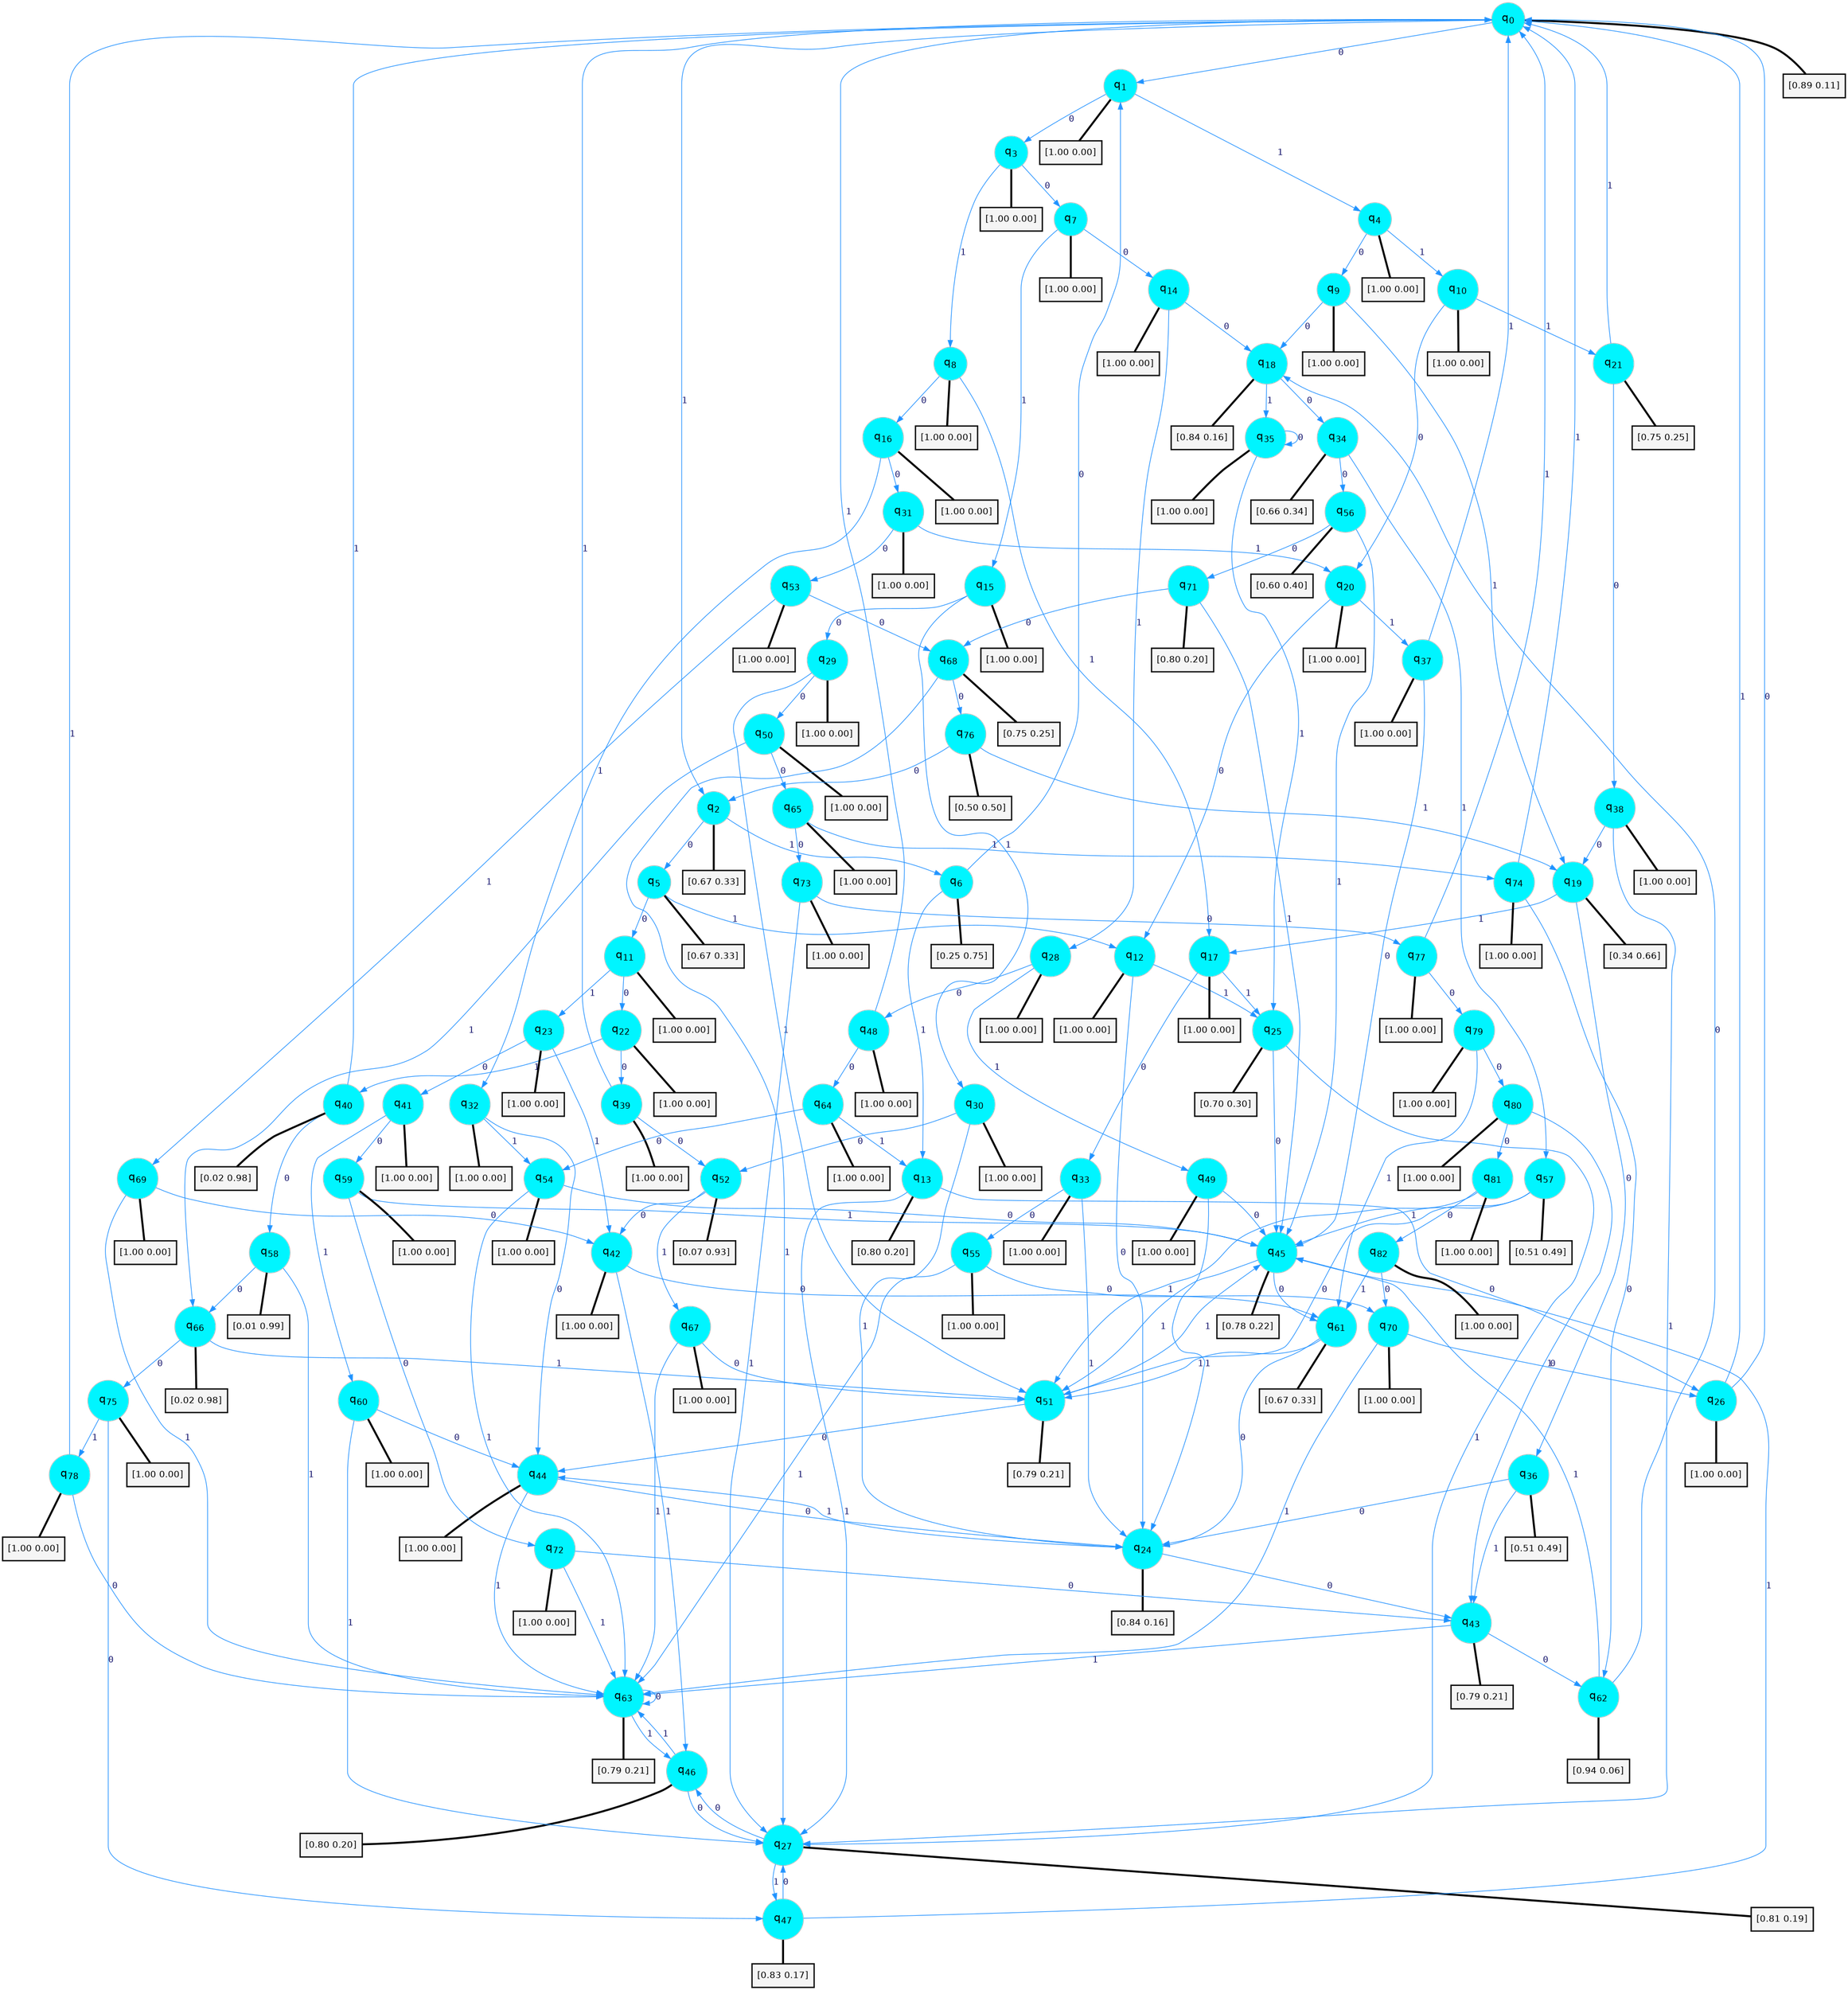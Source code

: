 digraph G {
graph [
bgcolor=transparent, dpi=300, rankdir=TD, size="40,25"];
node [
color=gray, fillcolor=turquoise1, fontcolor=black, fontname=Helvetica, fontsize=16, fontweight=bold, shape=circle, style=filled];
edge [
arrowsize=1, color=dodgerblue1, fontcolor=midnightblue, fontname=courier, fontweight=bold, penwidth=1, style=solid, weight=20];
0[label=<q<SUB>0</SUB>>];
1[label=<q<SUB>1</SUB>>];
2[label=<q<SUB>2</SUB>>];
3[label=<q<SUB>3</SUB>>];
4[label=<q<SUB>4</SUB>>];
5[label=<q<SUB>5</SUB>>];
6[label=<q<SUB>6</SUB>>];
7[label=<q<SUB>7</SUB>>];
8[label=<q<SUB>8</SUB>>];
9[label=<q<SUB>9</SUB>>];
10[label=<q<SUB>10</SUB>>];
11[label=<q<SUB>11</SUB>>];
12[label=<q<SUB>12</SUB>>];
13[label=<q<SUB>13</SUB>>];
14[label=<q<SUB>14</SUB>>];
15[label=<q<SUB>15</SUB>>];
16[label=<q<SUB>16</SUB>>];
17[label=<q<SUB>17</SUB>>];
18[label=<q<SUB>18</SUB>>];
19[label=<q<SUB>19</SUB>>];
20[label=<q<SUB>20</SUB>>];
21[label=<q<SUB>21</SUB>>];
22[label=<q<SUB>22</SUB>>];
23[label=<q<SUB>23</SUB>>];
24[label=<q<SUB>24</SUB>>];
25[label=<q<SUB>25</SUB>>];
26[label=<q<SUB>26</SUB>>];
27[label=<q<SUB>27</SUB>>];
28[label=<q<SUB>28</SUB>>];
29[label=<q<SUB>29</SUB>>];
30[label=<q<SUB>30</SUB>>];
31[label=<q<SUB>31</SUB>>];
32[label=<q<SUB>32</SUB>>];
33[label=<q<SUB>33</SUB>>];
34[label=<q<SUB>34</SUB>>];
35[label=<q<SUB>35</SUB>>];
36[label=<q<SUB>36</SUB>>];
37[label=<q<SUB>37</SUB>>];
38[label=<q<SUB>38</SUB>>];
39[label=<q<SUB>39</SUB>>];
40[label=<q<SUB>40</SUB>>];
41[label=<q<SUB>41</SUB>>];
42[label=<q<SUB>42</SUB>>];
43[label=<q<SUB>43</SUB>>];
44[label=<q<SUB>44</SUB>>];
45[label=<q<SUB>45</SUB>>];
46[label=<q<SUB>46</SUB>>];
47[label=<q<SUB>47</SUB>>];
48[label=<q<SUB>48</SUB>>];
49[label=<q<SUB>49</SUB>>];
50[label=<q<SUB>50</SUB>>];
51[label=<q<SUB>51</SUB>>];
52[label=<q<SUB>52</SUB>>];
53[label=<q<SUB>53</SUB>>];
54[label=<q<SUB>54</SUB>>];
55[label=<q<SUB>55</SUB>>];
56[label=<q<SUB>56</SUB>>];
57[label=<q<SUB>57</SUB>>];
58[label=<q<SUB>58</SUB>>];
59[label=<q<SUB>59</SUB>>];
60[label=<q<SUB>60</SUB>>];
61[label=<q<SUB>61</SUB>>];
62[label=<q<SUB>62</SUB>>];
63[label=<q<SUB>63</SUB>>];
64[label=<q<SUB>64</SUB>>];
65[label=<q<SUB>65</SUB>>];
66[label=<q<SUB>66</SUB>>];
67[label=<q<SUB>67</SUB>>];
68[label=<q<SUB>68</SUB>>];
69[label=<q<SUB>69</SUB>>];
70[label=<q<SUB>70</SUB>>];
71[label=<q<SUB>71</SUB>>];
72[label=<q<SUB>72</SUB>>];
73[label=<q<SUB>73</SUB>>];
74[label=<q<SUB>74</SUB>>];
75[label=<q<SUB>75</SUB>>];
76[label=<q<SUB>76</SUB>>];
77[label=<q<SUB>77</SUB>>];
78[label=<q<SUB>78</SUB>>];
79[label=<q<SUB>79</SUB>>];
80[label=<q<SUB>80</SUB>>];
81[label=<q<SUB>81</SUB>>];
82[label=<q<SUB>82</SUB>>];
83[label="[0.89 0.11]", shape=box,fontcolor=black, fontname=Helvetica, fontsize=14, penwidth=2, fillcolor=whitesmoke,color=black];
84[label="[1.00 0.00]", shape=box,fontcolor=black, fontname=Helvetica, fontsize=14, penwidth=2, fillcolor=whitesmoke,color=black];
85[label="[0.67 0.33]", shape=box,fontcolor=black, fontname=Helvetica, fontsize=14, penwidth=2, fillcolor=whitesmoke,color=black];
86[label="[1.00 0.00]", shape=box,fontcolor=black, fontname=Helvetica, fontsize=14, penwidth=2, fillcolor=whitesmoke,color=black];
87[label="[1.00 0.00]", shape=box,fontcolor=black, fontname=Helvetica, fontsize=14, penwidth=2, fillcolor=whitesmoke,color=black];
88[label="[0.67 0.33]", shape=box,fontcolor=black, fontname=Helvetica, fontsize=14, penwidth=2, fillcolor=whitesmoke,color=black];
89[label="[0.25 0.75]", shape=box,fontcolor=black, fontname=Helvetica, fontsize=14, penwidth=2, fillcolor=whitesmoke,color=black];
90[label="[1.00 0.00]", shape=box,fontcolor=black, fontname=Helvetica, fontsize=14, penwidth=2, fillcolor=whitesmoke,color=black];
91[label="[1.00 0.00]", shape=box,fontcolor=black, fontname=Helvetica, fontsize=14, penwidth=2, fillcolor=whitesmoke,color=black];
92[label="[1.00 0.00]", shape=box,fontcolor=black, fontname=Helvetica, fontsize=14, penwidth=2, fillcolor=whitesmoke,color=black];
93[label="[1.00 0.00]", shape=box,fontcolor=black, fontname=Helvetica, fontsize=14, penwidth=2, fillcolor=whitesmoke,color=black];
94[label="[1.00 0.00]", shape=box,fontcolor=black, fontname=Helvetica, fontsize=14, penwidth=2, fillcolor=whitesmoke,color=black];
95[label="[1.00 0.00]", shape=box,fontcolor=black, fontname=Helvetica, fontsize=14, penwidth=2, fillcolor=whitesmoke,color=black];
96[label="[0.80 0.20]", shape=box,fontcolor=black, fontname=Helvetica, fontsize=14, penwidth=2, fillcolor=whitesmoke,color=black];
97[label="[1.00 0.00]", shape=box,fontcolor=black, fontname=Helvetica, fontsize=14, penwidth=2, fillcolor=whitesmoke,color=black];
98[label="[1.00 0.00]", shape=box,fontcolor=black, fontname=Helvetica, fontsize=14, penwidth=2, fillcolor=whitesmoke,color=black];
99[label="[1.00 0.00]", shape=box,fontcolor=black, fontname=Helvetica, fontsize=14, penwidth=2, fillcolor=whitesmoke,color=black];
100[label="[1.00 0.00]", shape=box,fontcolor=black, fontname=Helvetica, fontsize=14, penwidth=2, fillcolor=whitesmoke,color=black];
101[label="[0.84 0.16]", shape=box,fontcolor=black, fontname=Helvetica, fontsize=14, penwidth=2, fillcolor=whitesmoke,color=black];
102[label="[0.34 0.66]", shape=box,fontcolor=black, fontname=Helvetica, fontsize=14, penwidth=2, fillcolor=whitesmoke,color=black];
103[label="[1.00 0.00]", shape=box,fontcolor=black, fontname=Helvetica, fontsize=14, penwidth=2, fillcolor=whitesmoke,color=black];
104[label="[0.75 0.25]", shape=box,fontcolor=black, fontname=Helvetica, fontsize=14, penwidth=2, fillcolor=whitesmoke,color=black];
105[label="[1.00 0.00]", shape=box,fontcolor=black, fontname=Helvetica, fontsize=14, penwidth=2, fillcolor=whitesmoke,color=black];
106[label="[1.00 0.00]", shape=box,fontcolor=black, fontname=Helvetica, fontsize=14, penwidth=2, fillcolor=whitesmoke,color=black];
107[label="[0.84 0.16]", shape=box,fontcolor=black, fontname=Helvetica, fontsize=14, penwidth=2, fillcolor=whitesmoke,color=black];
108[label="[0.70 0.30]", shape=box,fontcolor=black, fontname=Helvetica, fontsize=14, penwidth=2, fillcolor=whitesmoke,color=black];
109[label="[1.00 0.00]", shape=box,fontcolor=black, fontname=Helvetica, fontsize=14, penwidth=2, fillcolor=whitesmoke,color=black];
110[label="[0.81 0.19]", shape=box,fontcolor=black, fontname=Helvetica, fontsize=14, penwidth=2, fillcolor=whitesmoke,color=black];
111[label="[1.00 0.00]", shape=box,fontcolor=black, fontname=Helvetica, fontsize=14, penwidth=2, fillcolor=whitesmoke,color=black];
112[label="[1.00 0.00]", shape=box,fontcolor=black, fontname=Helvetica, fontsize=14, penwidth=2, fillcolor=whitesmoke,color=black];
113[label="[1.00 0.00]", shape=box,fontcolor=black, fontname=Helvetica, fontsize=14, penwidth=2, fillcolor=whitesmoke,color=black];
114[label="[1.00 0.00]", shape=box,fontcolor=black, fontname=Helvetica, fontsize=14, penwidth=2, fillcolor=whitesmoke,color=black];
115[label="[1.00 0.00]", shape=box,fontcolor=black, fontname=Helvetica, fontsize=14, penwidth=2, fillcolor=whitesmoke,color=black];
116[label="[1.00 0.00]", shape=box,fontcolor=black, fontname=Helvetica, fontsize=14, penwidth=2, fillcolor=whitesmoke,color=black];
117[label="[0.66 0.34]", shape=box,fontcolor=black, fontname=Helvetica, fontsize=14, penwidth=2, fillcolor=whitesmoke,color=black];
118[label="[1.00 0.00]", shape=box,fontcolor=black, fontname=Helvetica, fontsize=14, penwidth=2, fillcolor=whitesmoke,color=black];
119[label="[0.51 0.49]", shape=box,fontcolor=black, fontname=Helvetica, fontsize=14, penwidth=2, fillcolor=whitesmoke,color=black];
120[label="[1.00 0.00]", shape=box,fontcolor=black, fontname=Helvetica, fontsize=14, penwidth=2, fillcolor=whitesmoke,color=black];
121[label="[1.00 0.00]", shape=box,fontcolor=black, fontname=Helvetica, fontsize=14, penwidth=2, fillcolor=whitesmoke,color=black];
122[label="[1.00 0.00]", shape=box,fontcolor=black, fontname=Helvetica, fontsize=14, penwidth=2, fillcolor=whitesmoke,color=black];
123[label="[0.02 0.98]", shape=box,fontcolor=black, fontname=Helvetica, fontsize=14, penwidth=2, fillcolor=whitesmoke,color=black];
124[label="[1.00 0.00]", shape=box,fontcolor=black, fontname=Helvetica, fontsize=14, penwidth=2, fillcolor=whitesmoke,color=black];
125[label="[1.00 0.00]", shape=box,fontcolor=black, fontname=Helvetica, fontsize=14, penwidth=2, fillcolor=whitesmoke,color=black];
126[label="[0.79 0.21]", shape=box,fontcolor=black, fontname=Helvetica, fontsize=14, penwidth=2, fillcolor=whitesmoke,color=black];
127[label="[1.00 0.00]", shape=box,fontcolor=black, fontname=Helvetica, fontsize=14, penwidth=2, fillcolor=whitesmoke,color=black];
128[label="[0.78 0.22]", shape=box,fontcolor=black, fontname=Helvetica, fontsize=14, penwidth=2, fillcolor=whitesmoke,color=black];
129[label="[0.80 0.20]", shape=box,fontcolor=black, fontname=Helvetica, fontsize=14, penwidth=2, fillcolor=whitesmoke,color=black];
130[label="[0.83 0.17]", shape=box,fontcolor=black, fontname=Helvetica, fontsize=14, penwidth=2, fillcolor=whitesmoke,color=black];
131[label="[1.00 0.00]", shape=box,fontcolor=black, fontname=Helvetica, fontsize=14, penwidth=2, fillcolor=whitesmoke,color=black];
132[label="[1.00 0.00]", shape=box,fontcolor=black, fontname=Helvetica, fontsize=14, penwidth=2, fillcolor=whitesmoke,color=black];
133[label="[1.00 0.00]", shape=box,fontcolor=black, fontname=Helvetica, fontsize=14, penwidth=2, fillcolor=whitesmoke,color=black];
134[label="[0.79 0.21]", shape=box,fontcolor=black, fontname=Helvetica, fontsize=14, penwidth=2, fillcolor=whitesmoke,color=black];
135[label="[0.07 0.93]", shape=box,fontcolor=black, fontname=Helvetica, fontsize=14, penwidth=2, fillcolor=whitesmoke,color=black];
136[label="[1.00 0.00]", shape=box,fontcolor=black, fontname=Helvetica, fontsize=14, penwidth=2, fillcolor=whitesmoke,color=black];
137[label="[1.00 0.00]", shape=box,fontcolor=black, fontname=Helvetica, fontsize=14, penwidth=2, fillcolor=whitesmoke,color=black];
138[label="[1.00 0.00]", shape=box,fontcolor=black, fontname=Helvetica, fontsize=14, penwidth=2, fillcolor=whitesmoke,color=black];
139[label="[0.60 0.40]", shape=box,fontcolor=black, fontname=Helvetica, fontsize=14, penwidth=2, fillcolor=whitesmoke,color=black];
140[label="[0.51 0.49]", shape=box,fontcolor=black, fontname=Helvetica, fontsize=14, penwidth=2, fillcolor=whitesmoke,color=black];
141[label="[0.01 0.99]", shape=box,fontcolor=black, fontname=Helvetica, fontsize=14, penwidth=2, fillcolor=whitesmoke,color=black];
142[label="[1.00 0.00]", shape=box,fontcolor=black, fontname=Helvetica, fontsize=14, penwidth=2, fillcolor=whitesmoke,color=black];
143[label="[1.00 0.00]", shape=box,fontcolor=black, fontname=Helvetica, fontsize=14, penwidth=2, fillcolor=whitesmoke,color=black];
144[label="[0.67 0.33]", shape=box,fontcolor=black, fontname=Helvetica, fontsize=14, penwidth=2, fillcolor=whitesmoke,color=black];
145[label="[0.94 0.06]", shape=box,fontcolor=black, fontname=Helvetica, fontsize=14, penwidth=2, fillcolor=whitesmoke,color=black];
146[label="[0.79 0.21]", shape=box,fontcolor=black, fontname=Helvetica, fontsize=14, penwidth=2, fillcolor=whitesmoke,color=black];
147[label="[1.00 0.00]", shape=box,fontcolor=black, fontname=Helvetica, fontsize=14, penwidth=2, fillcolor=whitesmoke,color=black];
148[label="[1.00 0.00]", shape=box,fontcolor=black, fontname=Helvetica, fontsize=14, penwidth=2, fillcolor=whitesmoke,color=black];
149[label="[0.02 0.98]", shape=box,fontcolor=black, fontname=Helvetica, fontsize=14, penwidth=2, fillcolor=whitesmoke,color=black];
150[label="[1.00 0.00]", shape=box,fontcolor=black, fontname=Helvetica, fontsize=14, penwidth=2, fillcolor=whitesmoke,color=black];
151[label="[0.75 0.25]", shape=box,fontcolor=black, fontname=Helvetica, fontsize=14, penwidth=2, fillcolor=whitesmoke,color=black];
152[label="[1.00 0.00]", shape=box,fontcolor=black, fontname=Helvetica, fontsize=14, penwidth=2, fillcolor=whitesmoke,color=black];
153[label="[1.00 0.00]", shape=box,fontcolor=black, fontname=Helvetica, fontsize=14, penwidth=2, fillcolor=whitesmoke,color=black];
154[label="[0.80 0.20]", shape=box,fontcolor=black, fontname=Helvetica, fontsize=14, penwidth=2, fillcolor=whitesmoke,color=black];
155[label="[1.00 0.00]", shape=box,fontcolor=black, fontname=Helvetica, fontsize=14, penwidth=2, fillcolor=whitesmoke,color=black];
156[label="[1.00 0.00]", shape=box,fontcolor=black, fontname=Helvetica, fontsize=14, penwidth=2, fillcolor=whitesmoke,color=black];
157[label="[1.00 0.00]", shape=box,fontcolor=black, fontname=Helvetica, fontsize=14, penwidth=2, fillcolor=whitesmoke,color=black];
158[label="[1.00 0.00]", shape=box,fontcolor=black, fontname=Helvetica, fontsize=14, penwidth=2, fillcolor=whitesmoke,color=black];
159[label="[0.50 0.50]", shape=box,fontcolor=black, fontname=Helvetica, fontsize=14, penwidth=2, fillcolor=whitesmoke,color=black];
160[label="[1.00 0.00]", shape=box,fontcolor=black, fontname=Helvetica, fontsize=14, penwidth=2, fillcolor=whitesmoke,color=black];
161[label="[1.00 0.00]", shape=box,fontcolor=black, fontname=Helvetica, fontsize=14, penwidth=2, fillcolor=whitesmoke,color=black];
162[label="[1.00 0.00]", shape=box,fontcolor=black, fontname=Helvetica, fontsize=14, penwidth=2, fillcolor=whitesmoke,color=black];
163[label="[1.00 0.00]", shape=box,fontcolor=black, fontname=Helvetica, fontsize=14, penwidth=2, fillcolor=whitesmoke,color=black];
164[label="[1.00 0.00]", shape=box,fontcolor=black, fontname=Helvetica, fontsize=14, penwidth=2, fillcolor=whitesmoke,color=black];
165[label="[1.00 0.00]", shape=box,fontcolor=black, fontname=Helvetica, fontsize=14, penwidth=2, fillcolor=whitesmoke,color=black];
0->1 [label=0];
0->2 [label=1];
0->83 [arrowhead=none, penwidth=3,color=black];
1->3 [label=0];
1->4 [label=1];
1->84 [arrowhead=none, penwidth=3,color=black];
2->5 [label=0];
2->6 [label=1];
2->85 [arrowhead=none, penwidth=3,color=black];
3->7 [label=0];
3->8 [label=1];
3->86 [arrowhead=none, penwidth=3,color=black];
4->9 [label=0];
4->10 [label=1];
4->87 [arrowhead=none, penwidth=3,color=black];
5->11 [label=0];
5->12 [label=1];
5->88 [arrowhead=none, penwidth=3,color=black];
6->1 [label=0];
6->13 [label=1];
6->89 [arrowhead=none, penwidth=3,color=black];
7->14 [label=0];
7->15 [label=1];
7->90 [arrowhead=none, penwidth=3,color=black];
8->16 [label=0];
8->17 [label=1];
8->91 [arrowhead=none, penwidth=3,color=black];
9->18 [label=0];
9->19 [label=1];
9->92 [arrowhead=none, penwidth=3,color=black];
10->20 [label=0];
10->21 [label=1];
10->93 [arrowhead=none, penwidth=3,color=black];
11->22 [label=0];
11->23 [label=1];
11->94 [arrowhead=none, penwidth=3,color=black];
12->24 [label=0];
12->25 [label=1];
12->95 [arrowhead=none, penwidth=3,color=black];
13->26 [label=0];
13->27 [label=1];
13->96 [arrowhead=none, penwidth=3,color=black];
14->18 [label=0];
14->28 [label=1];
14->97 [arrowhead=none, penwidth=3,color=black];
15->29 [label=0];
15->30 [label=1];
15->98 [arrowhead=none, penwidth=3,color=black];
16->31 [label=0];
16->32 [label=1];
16->99 [arrowhead=none, penwidth=3,color=black];
17->33 [label=0];
17->25 [label=1];
17->100 [arrowhead=none, penwidth=3,color=black];
18->34 [label=0];
18->35 [label=1];
18->101 [arrowhead=none, penwidth=3,color=black];
19->36 [label=0];
19->17 [label=1];
19->102 [arrowhead=none, penwidth=3,color=black];
20->12 [label=0];
20->37 [label=1];
20->103 [arrowhead=none, penwidth=3,color=black];
21->38 [label=0];
21->0 [label=1];
21->104 [arrowhead=none, penwidth=3,color=black];
22->39 [label=0];
22->40 [label=1];
22->105 [arrowhead=none, penwidth=3,color=black];
23->41 [label=0];
23->42 [label=1];
23->106 [arrowhead=none, penwidth=3,color=black];
24->43 [label=0];
24->44 [label=1];
24->107 [arrowhead=none, penwidth=3,color=black];
25->45 [label=0];
25->27 [label=1];
25->108 [arrowhead=none, penwidth=3,color=black];
26->0 [label=0];
26->0 [label=1];
26->109 [arrowhead=none, penwidth=3,color=black];
27->46 [label=0];
27->47 [label=1];
27->110 [arrowhead=none, penwidth=3,color=black];
28->48 [label=0];
28->49 [label=1];
28->111 [arrowhead=none, penwidth=3,color=black];
29->50 [label=0];
29->51 [label=1];
29->112 [arrowhead=none, penwidth=3,color=black];
30->52 [label=0];
30->24 [label=1];
30->113 [arrowhead=none, penwidth=3,color=black];
31->53 [label=0];
31->20 [label=1];
31->114 [arrowhead=none, penwidth=3,color=black];
32->44 [label=0];
32->54 [label=1];
32->115 [arrowhead=none, penwidth=3,color=black];
33->55 [label=0];
33->24 [label=1];
33->116 [arrowhead=none, penwidth=3,color=black];
34->56 [label=0];
34->57 [label=1];
34->117 [arrowhead=none, penwidth=3,color=black];
35->35 [label=0];
35->25 [label=1];
35->118 [arrowhead=none, penwidth=3,color=black];
36->24 [label=0];
36->43 [label=1];
36->119 [arrowhead=none, penwidth=3,color=black];
37->45 [label=0];
37->0 [label=1];
37->120 [arrowhead=none, penwidth=3,color=black];
38->19 [label=0];
38->27 [label=1];
38->121 [arrowhead=none, penwidth=3,color=black];
39->52 [label=0];
39->0 [label=1];
39->122 [arrowhead=none, penwidth=3,color=black];
40->58 [label=0];
40->0 [label=1];
40->123 [arrowhead=none, penwidth=3,color=black];
41->59 [label=0];
41->60 [label=1];
41->124 [arrowhead=none, penwidth=3,color=black];
42->61 [label=0];
42->46 [label=1];
42->125 [arrowhead=none, penwidth=3,color=black];
43->62 [label=0];
43->63 [label=1];
43->126 [arrowhead=none, penwidth=3,color=black];
44->24 [label=0];
44->63 [label=1];
44->127 [arrowhead=none, penwidth=3,color=black];
45->61 [label=0];
45->51 [label=1];
45->128 [arrowhead=none, penwidth=3,color=black];
46->27 [label=0];
46->63 [label=1];
46->129 [arrowhead=none, penwidth=3,color=black];
47->27 [label=0];
47->45 [label=1];
47->130 [arrowhead=none, penwidth=3,color=black];
48->64 [label=0];
48->0 [label=1];
48->131 [arrowhead=none, penwidth=3,color=black];
49->45 [label=0];
49->24 [label=1];
49->132 [arrowhead=none, penwidth=3,color=black];
50->65 [label=0];
50->66 [label=1];
50->133 [arrowhead=none, penwidth=3,color=black];
51->44 [label=0];
51->45 [label=1];
51->134 [arrowhead=none, penwidth=3,color=black];
52->42 [label=0];
52->67 [label=1];
52->135 [arrowhead=none, penwidth=3,color=black];
53->68 [label=0];
53->69 [label=1];
53->136 [arrowhead=none, penwidth=3,color=black];
54->45 [label=0];
54->63 [label=1];
54->137 [arrowhead=none, penwidth=3,color=black];
55->70 [label=0];
55->63 [label=1];
55->138 [arrowhead=none, penwidth=3,color=black];
56->71 [label=0];
56->45 [label=1];
56->139 [arrowhead=none, penwidth=3,color=black];
57->51 [label=0];
57->45 [label=1];
57->140 [arrowhead=none, penwidth=3,color=black];
58->66 [label=0];
58->63 [label=1];
58->141 [arrowhead=none, penwidth=3,color=black];
59->72 [label=0];
59->45 [label=1];
59->142 [arrowhead=none, penwidth=3,color=black];
60->44 [label=0];
60->27 [label=1];
60->143 [arrowhead=none, penwidth=3,color=black];
61->24 [label=0];
61->51 [label=1];
61->144 [arrowhead=none, penwidth=3,color=black];
62->18 [label=0];
62->45 [label=1];
62->145 [arrowhead=none, penwidth=3,color=black];
63->63 [label=0];
63->46 [label=1];
63->146 [arrowhead=none, penwidth=3,color=black];
64->54 [label=0];
64->13 [label=1];
64->147 [arrowhead=none, penwidth=3,color=black];
65->73 [label=0];
65->74 [label=1];
65->148 [arrowhead=none, penwidth=3,color=black];
66->75 [label=0];
66->51 [label=1];
66->149 [arrowhead=none, penwidth=3,color=black];
67->51 [label=0];
67->63 [label=1];
67->150 [arrowhead=none, penwidth=3,color=black];
68->76 [label=0];
68->27 [label=1];
68->151 [arrowhead=none, penwidth=3,color=black];
69->42 [label=0];
69->63 [label=1];
69->152 [arrowhead=none, penwidth=3,color=black];
70->26 [label=0];
70->63 [label=1];
70->153 [arrowhead=none, penwidth=3,color=black];
71->68 [label=0];
71->45 [label=1];
71->154 [arrowhead=none, penwidth=3,color=black];
72->43 [label=0];
72->63 [label=1];
72->155 [arrowhead=none, penwidth=3,color=black];
73->77 [label=0];
73->27 [label=1];
73->156 [arrowhead=none, penwidth=3,color=black];
74->62 [label=0];
74->0 [label=1];
74->157 [arrowhead=none, penwidth=3,color=black];
75->47 [label=0];
75->78 [label=1];
75->158 [arrowhead=none, penwidth=3,color=black];
76->2 [label=0];
76->19 [label=1];
76->159 [arrowhead=none, penwidth=3,color=black];
77->79 [label=0];
77->0 [label=1];
77->160 [arrowhead=none, penwidth=3,color=black];
78->63 [label=0];
78->0 [label=1];
78->161 [arrowhead=none, penwidth=3,color=black];
79->80 [label=0];
79->61 [label=1];
79->162 [arrowhead=none, penwidth=3,color=black];
80->81 [label=0];
80->43 [label=1];
80->163 [arrowhead=none, penwidth=3,color=black];
81->82 [label=0];
81->51 [label=1];
81->164 [arrowhead=none, penwidth=3,color=black];
82->70 [label=0];
82->61 [label=1];
82->165 [arrowhead=none, penwidth=3,color=black];
}
